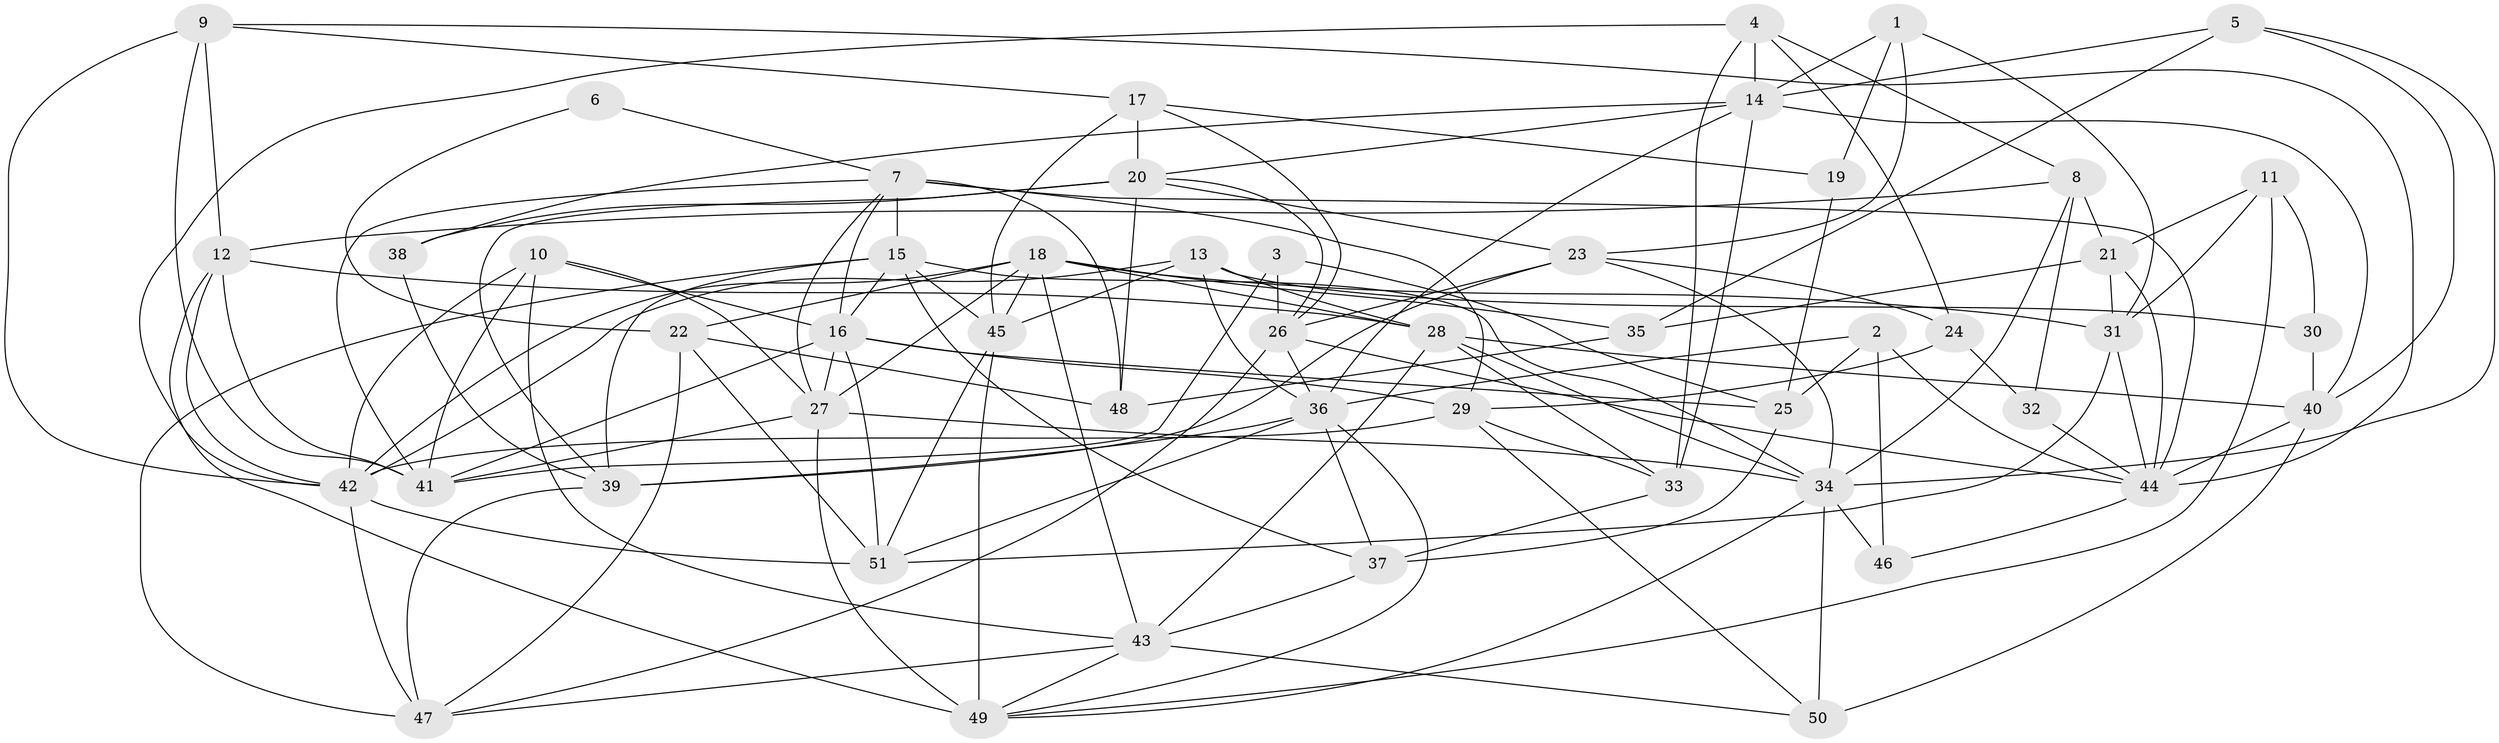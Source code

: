 // original degree distribution, {4: 0.3627450980392157, 7: 0.0392156862745098, 2: 0.13725490196078433, 6: 0.11764705882352941, 3: 0.22549019607843138, 5: 0.10784313725490197, 8: 0.00980392156862745}
// Generated by graph-tools (version 1.1) at 2025/02/03/09/25 03:02:01]
// undirected, 51 vertices, 142 edges
graph export_dot {
graph [start="1"]
  node [color=gray90,style=filled];
  1;
  2;
  3;
  4;
  5;
  6;
  7;
  8;
  9;
  10;
  11;
  12;
  13;
  14;
  15;
  16;
  17;
  18;
  19;
  20;
  21;
  22;
  23;
  24;
  25;
  26;
  27;
  28;
  29;
  30;
  31;
  32;
  33;
  34;
  35;
  36;
  37;
  38;
  39;
  40;
  41;
  42;
  43;
  44;
  45;
  46;
  47;
  48;
  49;
  50;
  51;
  1 -- 14 [weight=1.0];
  1 -- 19 [weight=1.0];
  1 -- 23 [weight=1.0];
  1 -- 31 [weight=1.0];
  2 -- 25 [weight=1.0];
  2 -- 36 [weight=1.0];
  2 -- 44 [weight=1.0];
  2 -- 46 [weight=1.0];
  3 -- 25 [weight=1.0];
  3 -- 26 [weight=1.0];
  3 -- 41 [weight=1.0];
  4 -- 8 [weight=1.0];
  4 -- 14 [weight=1.0];
  4 -- 24 [weight=1.0];
  4 -- 33 [weight=1.0];
  4 -- 42 [weight=1.0];
  5 -- 14 [weight=1.0];
  5 -- 34 [weight=1.0];
  5 -- 35 [weight=1.0];
  5 -- 40 [weight=1.0];
  6 -- 7 [weight=1.0];
  6 -- 22 [weight=1.0];
  7 -- 15 [weight=1.0];
  7 -- 16 [weight=1.0];
  7 -- 27 [weight=1.0];
  7 -- 29 [weight=1.0];
  7 -- 41 [weight=1.0];
  7 -- 44 [weight=2.0];
  7 -- 48 [weight=1.0];
  8 -- 12 [weight=1.0];
  8 -- 21 [weight=1.0];
  8 -- 32 [weight=1.0];
  8 -- 34 [weight=1.0];
  9 -- 12 [weight=1.0];
  9 -- 17 [weight=1.0];
  9 -- 41 [weight=1.0];
  9 -- 42 [weight=1.0];
  9 -- 44 [weight=1.0];
  10 -- 16 [weight=1.0];
  10 -- 27 [weight=1.0];
  10 -- 41 [weight=1.0];
  10 -- 42 [weight=1.0];
  10 -- 43 [weight=1.0];
  11 -- 21 [weight=1.0];
  11 -- 30 [weight=1.0];
  11 -- 31 [weight=1.0];
  11 -- 49 [weight=1.0];
  12 -- 28 [weight=1.0];
  12 -- 41 [weight=1.0];
  12 -- 42 [weight=1.0];
  12 -- 49 [weight=1.0];
  13 -- 28 [weight=1.0];
  13 -- 30 [weight=1.0];
  13 -- 36 [weight=1.0];
  13 -- 42 [weight=1.0];
  13 -- 45 [weight=2.0];
  14 -- 20 [weight=1.0];
  14 -- 33 [weight=1.0];
  14 -- 36 [weight=1.0];
  14 -- 38 [weight=1.0];
  14 -- 40 [weight=1.0];
  15 -- 16 [weight=1.0];
  15 -- 34 [weight=1.0];
  15 -- 37 [weight=1.0];
  15 -- 39 [weight=2.0];
  15 -- 45 [weight=1.0];
  15 -- 47 [weight=1.0];
  16 -- 25 [weight=1.0];
  16 -- 27 [weight=1.0];
  16 -- 29 [weight=1.0];
  16 -- 41 [weight=1.0];
  16 -- 51 [weight=1.0];
  17 -- 19 [weight=1.0];
  17 -- 20 [weight=1.0];
  17 -- 26 [weight=1.0];
  17 -- 45 [weight=1.0];
  18 -- 22 [weight=1.0];
  18 -- 27 [weight=1.0];
  18 -- 28 [weight=1.0];
  18 -- 31 [weight=1.0];
  18 -- 35 [weight=1.0];
  18 -- 42 [weight=1.0];
  18 -- 43 [weight=1.0];
  18 -- 45 [weight=1.0];
  19 -- 25 [weight=1.0];
  20 -- 23 [weight=1.0];
  20 -- 26 [weight=1.0];
  20 -- 38 [weight=1.0];
  20 -- 39 [weight=1.0];
  20 -- 48 [weight=2.0];
  21 -- 31 [weight=1.0];
  21 -- 35 [weight=1.0];
  21 -- 44 [weight=1.0];
  22 -- 47 [weight=1.0];
  22 -- 48 [weight=1.0];
  22 -- 51 [weight=1.0];
  23 -- 24 [weight=1.0];
  23 -- 26 [weight=1.0];
  23 -- 34 [weight=1.0];
  23 -- 39 [weight=1.0];
  24 -- 29 [weight=1.0];
  24 -- 32 [weight=1.0];
  25 -- 37 [weight=1.0];
  26 -- 36 [weight=2.0];
  26 -- 44 [weight=1.0];
  26 -- 47 [weight=1.0];
  27 -- 34 [weight=1.0];
  27 -- 41 [weight=1.0];
  27 -- 49 [weight=2.0];
  28 -- 33 [weight=1.0];
  28 -- 34 [weight=1.0];
  28 -- 40 [weight=1.0];
  28 -- 43 [weight=1.0];
  29 -- 33 [weight=1.0];
  29 -- 42 [weight=1.0];
  29 -- 50 [weight=1.0];
  30 -- 40 [weight=1.0];
  31 -- 44 [weight=1.0];
  31 -- 51 [weight=1.0];
  32 -- 44 [weight=1.0];
  33 -- 37 [weight=1.0];
  34 -- 46 [weight=2.0];
  34 -- 49 [weight=1.0];
  34 -- 50 [weight=1.0];
  35 -- 48 [weight=1.0];
  36 -- 37 [weight=1.0];
  36 -- 39 [weight=1.0];
  36 -- 49 [weight=1.0];
  36 -- 51 [weight=1.0];
  37 -- 43 [weight=1.0];
  38 -- 39 [weight=1.0];
  39 -- 47 [weight=1.0];
  40 -- 44 [weight=1.0];
  40 -- 50 [weight=1.0];
  42 -- 47 [weight=1.0];
  42 -- 51 [weight=1.0];
  43 -- 47 [weight=1.0];
  43 -- 49 [weight=1.0];
  43 -- 50 [weight=1.0];
  44 -- 46 [weight=2.0];
  45 -- 49 [weight=2.0];
  45 -- 51 [weight=1.0];
}
